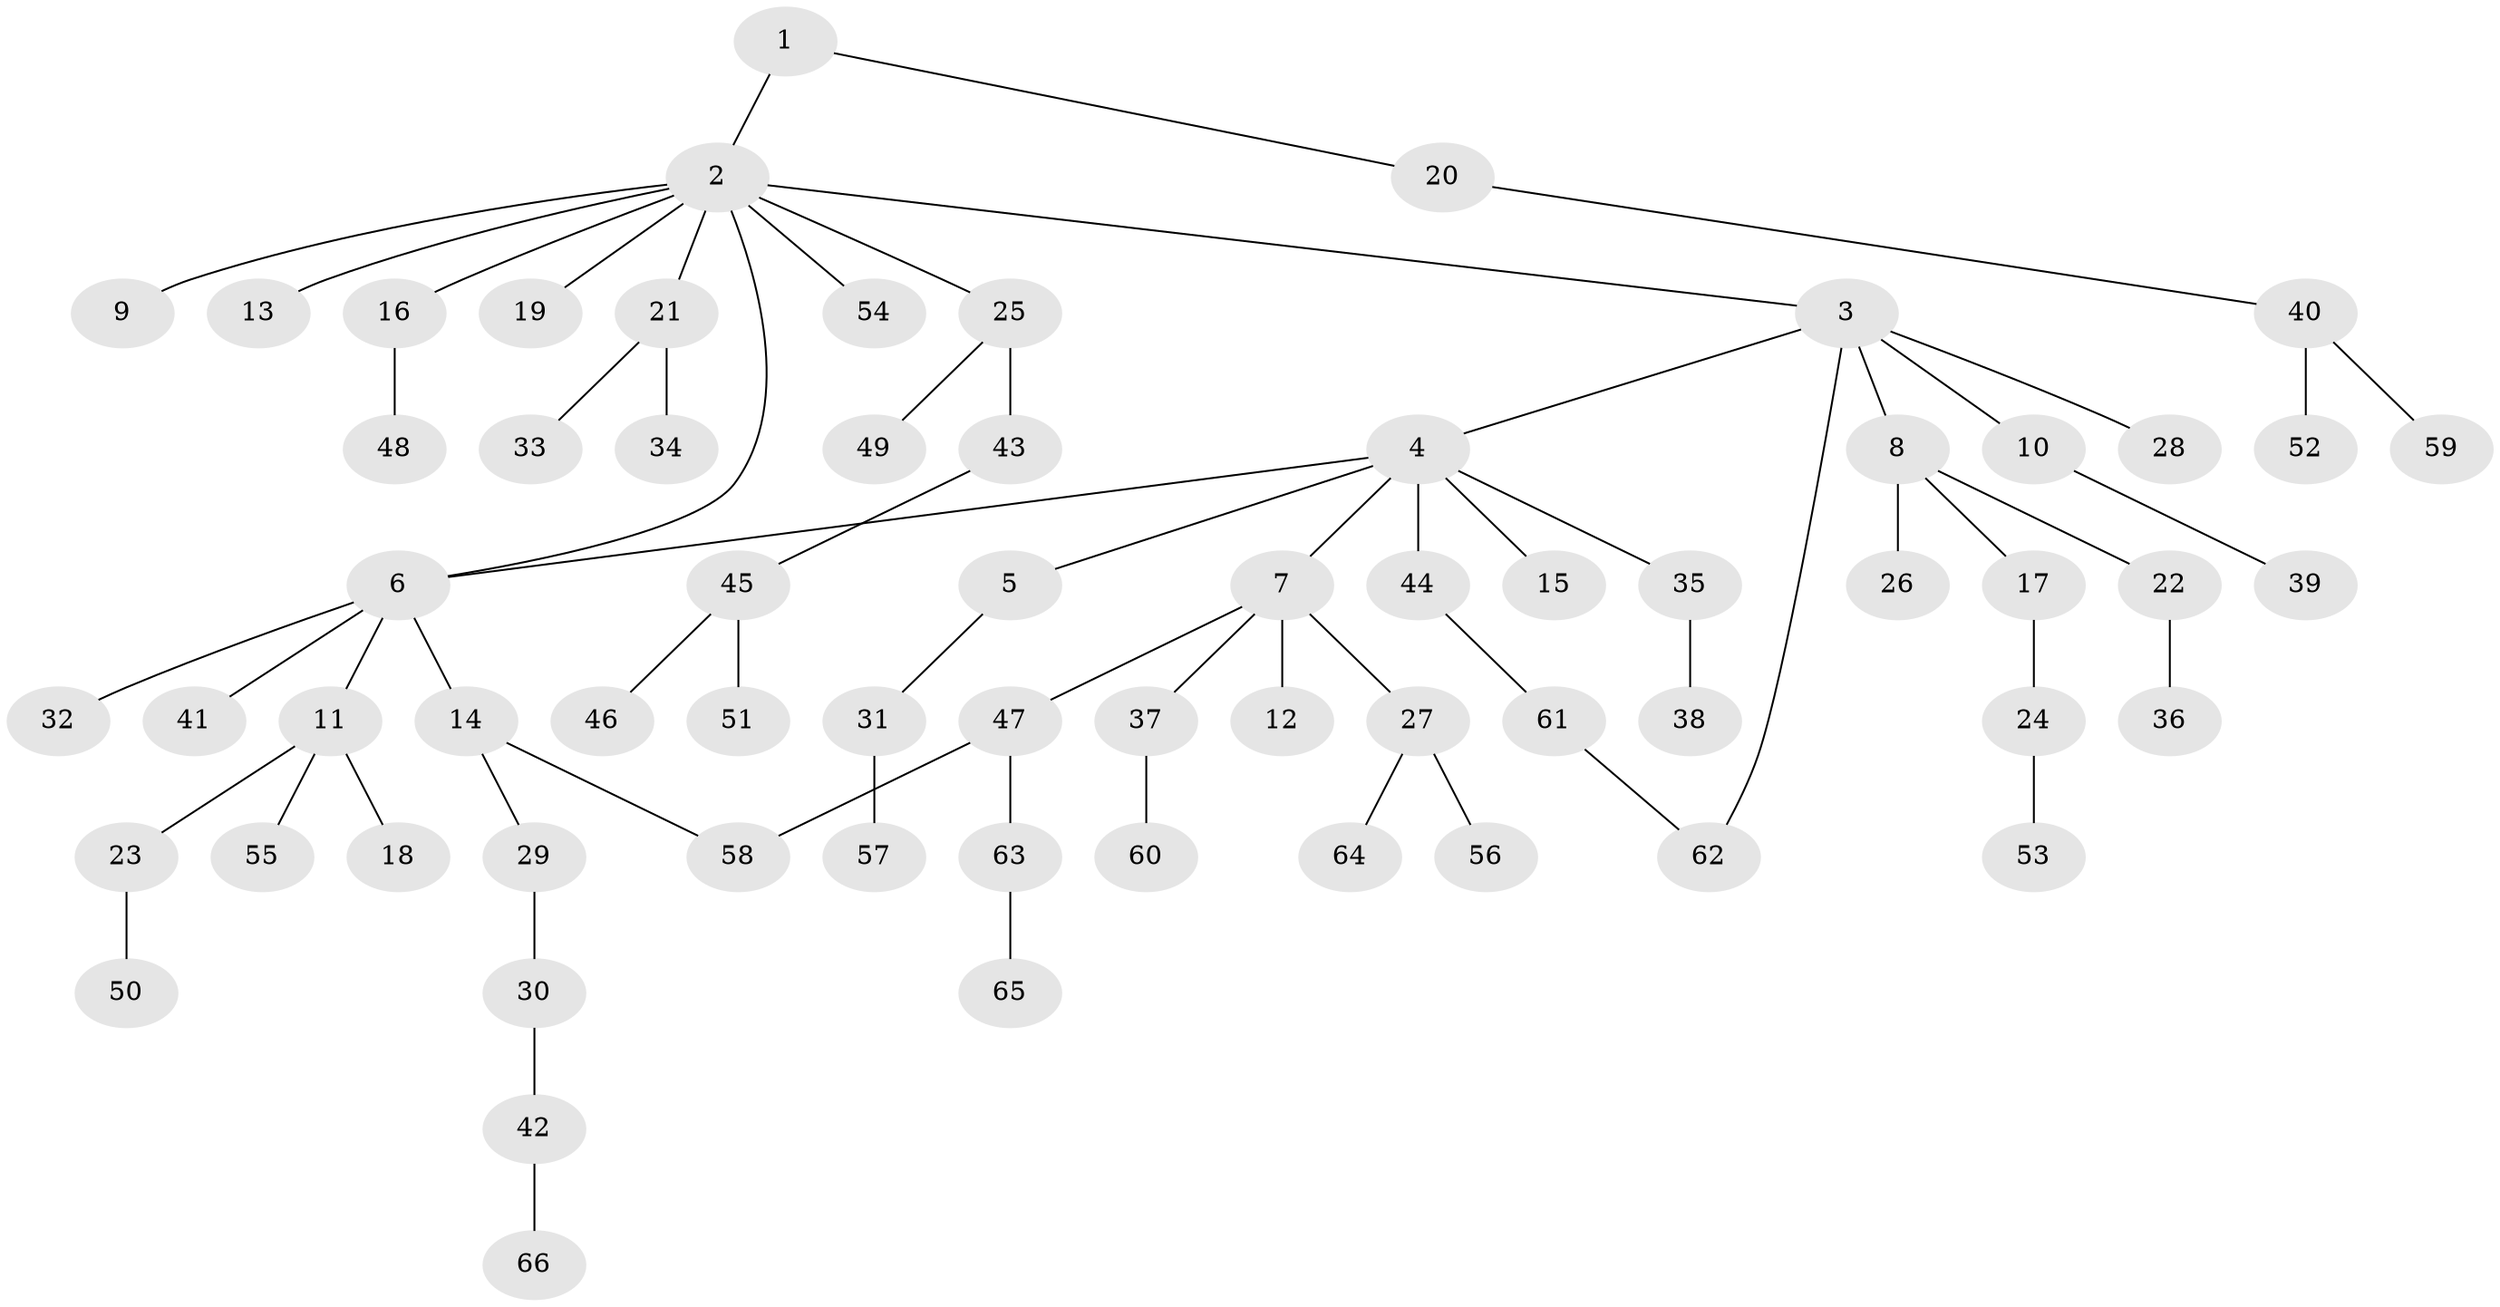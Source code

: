 // Generated by graph-tools (version 1.1) at 2025/25/03/09/25 03:25:27]
// undirected, 66 vertices, 68 edges
graph export_dot {
graph [start="1"]
  node [color=gray90,style=filled];
  1;
  2;
  3;
  4;
  5;
  6;
  7;
  8;
  9;
  10;
  11;
  12;
  13;
  14;
  15;
  16;
  17;
  18;
  19;
  20;
  21;
  22;
  23;
  24;
  25;
  26;
  27;
  28;
  29;
  30;
  31;
  32;
  33;
  34;
  35;
  36;
  37;
  38;
  39;
  40;
  41;
  42;
  43;
  44;
  45;
  46;
  47;
  48;
  49;
  50;
  51;
  52;
  53;
  54;
  55;
  56;
  57;
  58;
  59;
  60;
  61;
  62;
  63;
  64;
  65;
  66;
  1 -- 2;
  1 -- 20;
  2 -- 3;
  2 -- 9;
  2 -- 13;
  2 -- 16;
  2 -- 19;
  2 -- 21;
  2 -- 25;
  2 -- 54;
  2 -- 6;
  3 -- 4;
  3 -- 8;
  3 -- 10;
  3 -- 28;
  3 -- 62;
  4 -- 5;
  4 -- 6;
  4 -- 7;
  4 -- 15;
  4 -- 35;
  4 -- 44;
  5 -- 31;
  6 -- 11;
  6 -- 14;
  6 -- 32;
  6 -- 41;
  7 -- 12;
  7 -- 27;
  7 -- 37;
  7 -- 47;
  8 -- 17;
  8 -- 22;
  8 -- 26;
  10 -- 39;
  11 -- 18;
  11 -- 23;
  11 -- 55;
  14 -- 29;
  14 -- 58;
  16 -- 48;
  17 -- 24;
  20 -- 40;
  21 -- 33;
  21 -- 34;
  22 -- 36;
  23 -- 50;
  24 -- 53;
  25 -- 43;
  25 -- 49;
  27 -- 56;
  27 -- 64;
  29 -- 30;
  30 -- 42;
  31 -- 57;
  35 -- 38;
  37 -- 60;
  40 -- 52;
  40 -- 59;
  42 -- 66;
  43 -- 45;
  44 -- 61;
  45 -- 46;
  45 -- 51;
  47 -- 63;
  47 -- 58;
  61 -- 62;
  63 -- 65;
}

